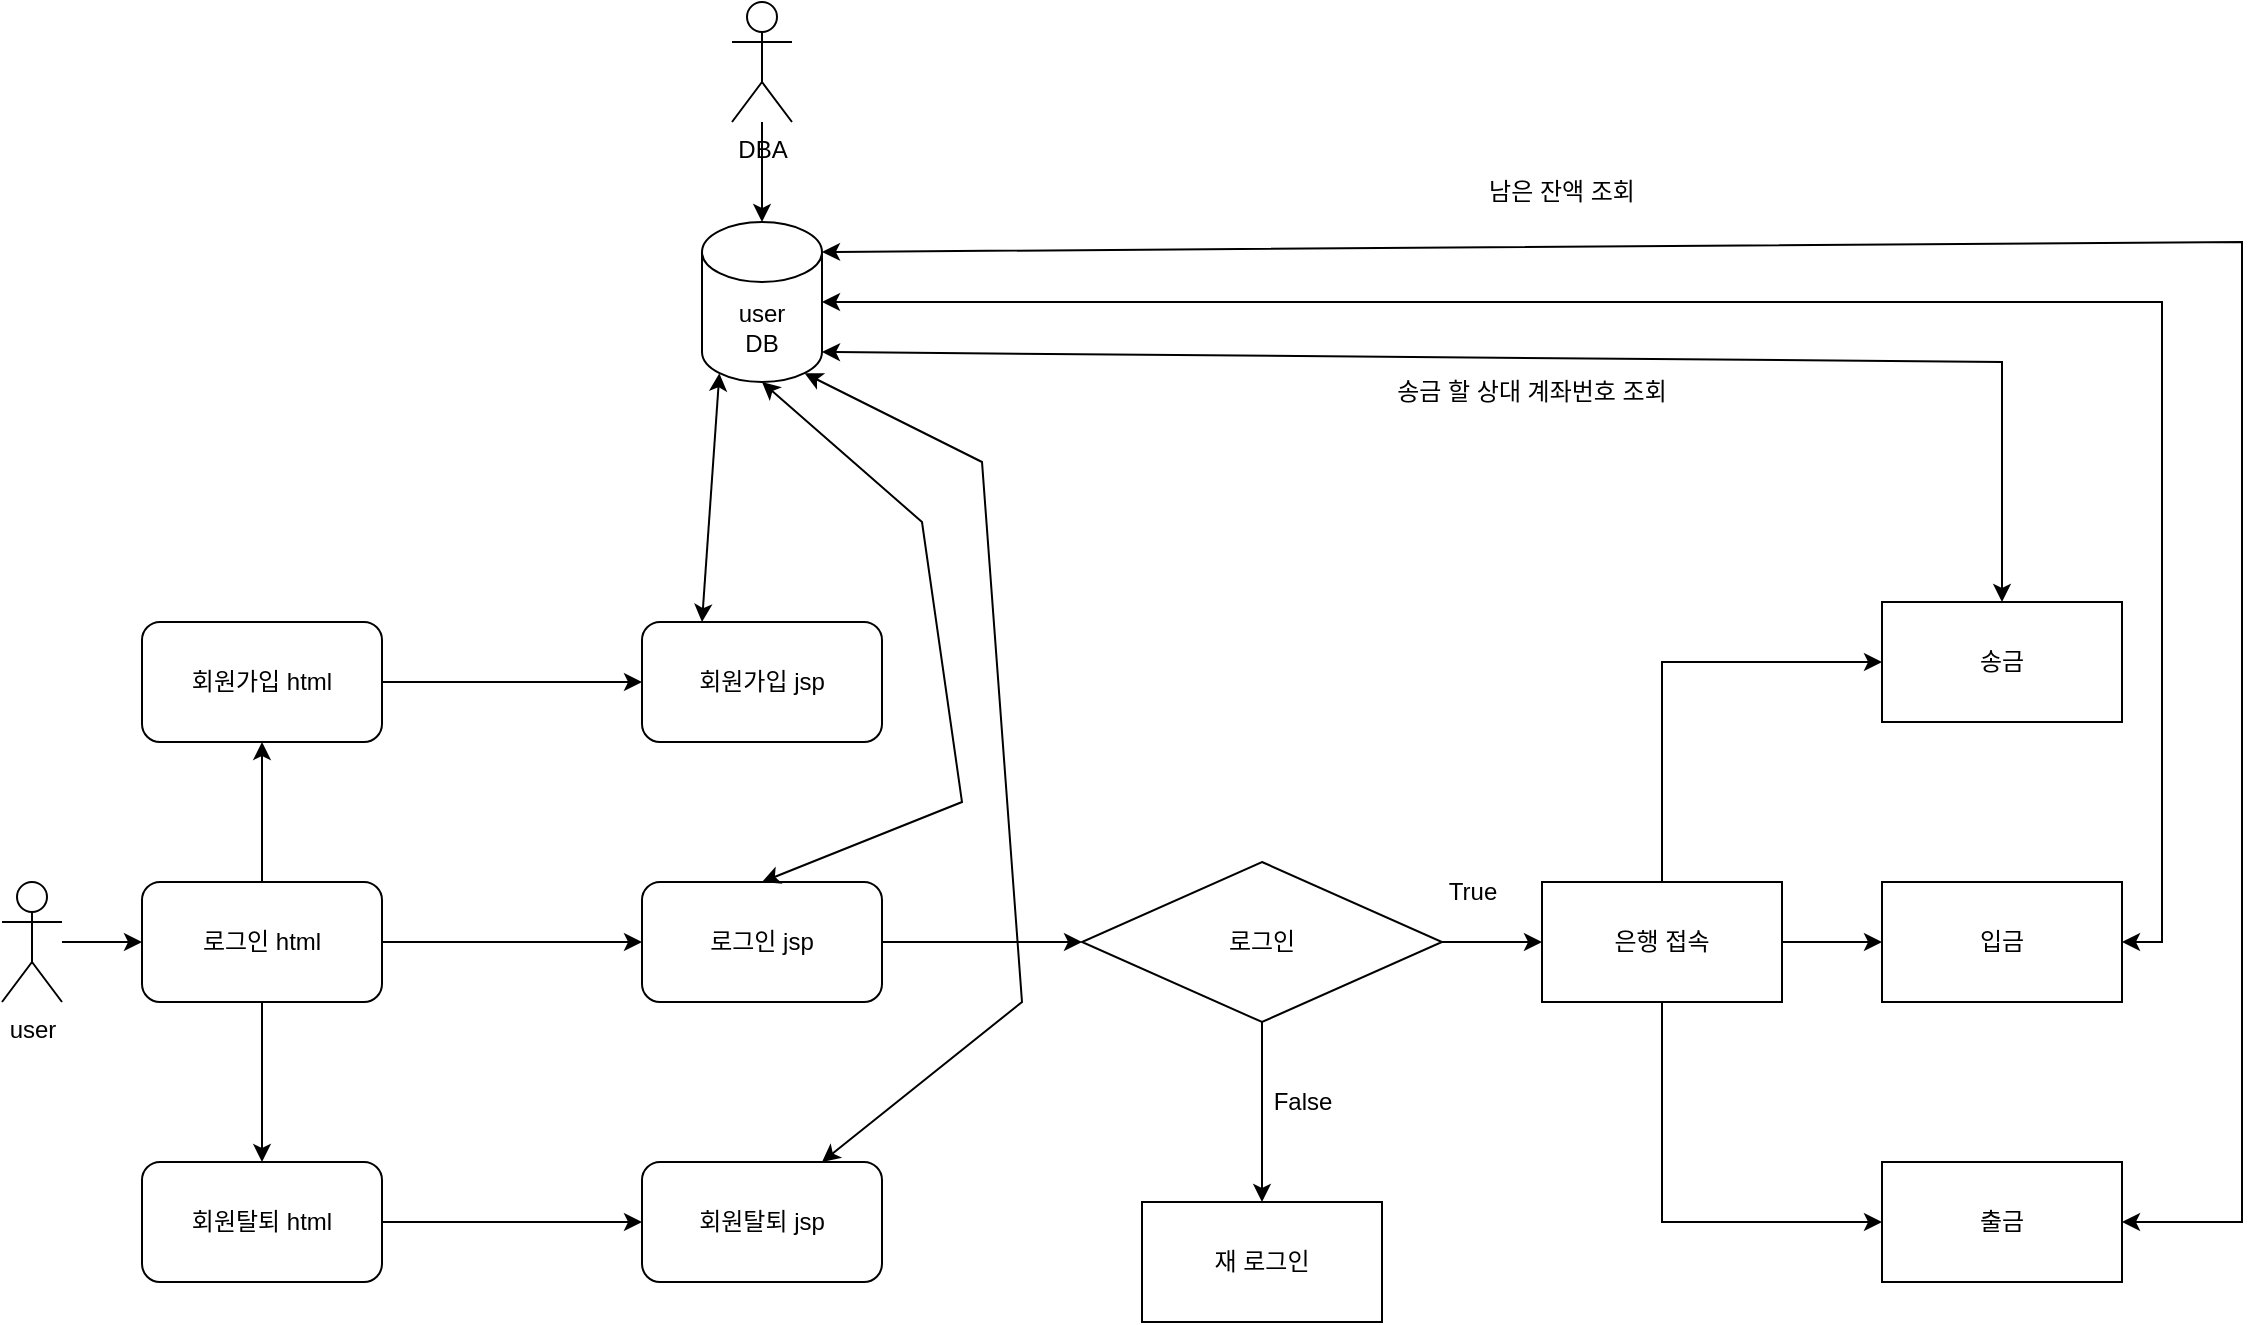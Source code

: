 <mxfile version="20.3.0" type="github">
  <diagram id="prtHgNgQTEPvFCAcTncT" name="Page-1">
    <mxGraphModel dx="415" dy="219" grid="1" gridSize="10" guides="1" tooltips="1" connect="1" arrows="1" fold="1" page="1" pageScale="1" pageWidth="1169" pageHeight="827" math="0" shadow="0">
      <root>
        <mxCell id="0" />
        <mxCell id="1" parent="0" />
        <mxCell id="hJUtPRmmATnRkOim40vj-9" style="edgeStyle=orthogonalEdgeStyle;rounded=0;orthogonalLoop=1;jettySize=auto;html=1;exitX=1;exitY=0.5;exitDx=0;exitDy=0;" edge="1" parent="1" source="hJUtPRmmATnRkOim40vj-2" target="hJUtPRmmATnRkOim40vj-4">
          <mxGeometry relative="1" as="geometry" />
        </mxCell>
        <mxCell id="hJUtPRmmATnRkOim40vj-2" value="회원가입 html" style="rounded=1;whiteSpace=wrap;html=1;" vertex="1" parent="1">
          <mxGeometry x="70" y="330" width="120" height="60" as="geometry" />
        </mxCell>
        <mxCell id="hJUtPRmmATnRkOim40vj-10" style="edgeStyle=orthogonalEdgeStyle;rounded=0;orthogonalLoop=1;jettySize=auto;html=1;exitX=1;exitY=0.5;exitDx=0;exitDy=0;entryX=0;entryY=0.5;entryDx=0;entryDy=0;" edge="1" parent="1" source="hJUtPRmmATnRkOim40vj-3" target="hJUtPRmmATnRkOim40vj-5">
          <mxGeometry relative="1" as="geometry" />
        </mxCell>
        <mxCell id="hJUtPRmmATnRkOim40vj-3" value="회원탈퇴 html" style="rounded=1;whiteSpace=wrap;html=1;" vertex="1" parent="1">
          <mxGeometry x="70" y="600" width="120" height="60" as="geometry" />
        </mxCell>
        <mxCell id="hJUtPRmmATnRkOim40vj-4" value="회원가입 jsp" style="rounded=1;whiteSpace=wrap;html=1;" vertex="1" parent="1">
          <mxGeometry x="320" y="330" width="120" height="60" as="geometry" />
        </mxCell>
        <mxCell id="hJUtPRmmATnRkOim40vj-5" value="회원탈퇴 jsp" style="rounded=1;whiteSpace=wrap;html=1;" vertex="1" parent="1">
          <mxGeometry x="320" y="600" width="120" height="60" as="geometry" />
        </mxCell>
        <mxCell id="hJUtPRmmATnRkOim40vj-28" style="edgeStyle=orthogonalEdgeStyle;rounded=0;orthogonalLoop=1;jettySize=auto;html=1;exitX=1;exitY=0.5;exitDx=0;exitDy=0;entryX=0;entryY=0.5;entryDx=0;entryDy=0;" edge="1" parent="1" source="hJUtPRmmATnRkOim40vj-6" target="hJUtPRmmATnRkOim40vj-27">
          <mxGeometry relative="1" as="geometry" />
        </mxCell>
        <mxCell id="hJUtPRmmATnRkOim40vj-6" value="로그인 jsp" style="rounded=1;whiteSpace=wrap;html=1;" vertex="1" parent="1">
          <mxGeometry x="320" y="460" width="120" height="60" as="geometry" />
        </mxCell>
        <mxCell id="hJUtPRmmATnRkOim40vj-12" style="edgeStyle=orthogonalEdgeStyle;rounded=0;orthogonalLoop=1;jettySize=auto;html=1;exitX=1;exitY=0.5;exitDx=0;exitDy=0;entryX=0;entryY=0.5;entryDx=0;entryDy=0;" edge="1" parent="1" source="hJUtPRmmATnRkOim40vj-11" target="hJUtPRmmATnRkOim40vj-6">
          <mxGeometry relative="1" as="geometry" />
        </mxCell>
        <mxCell id="hJUtPRmmATnRkOim40vj-13" value="" style="edgeStyle=orthogonalEdgeStyle;rounded=0;orthogonalLoop=1;jettySize=auto;html=1;" edge="1" parent="1" source="hJUtPRmmATnRkOim40vj-11" target="hJUtPRmmATnRkOim40vj-2">
          <mxGeometry relative="1" as="geometry" />
        </mxCell>
        <mxCell id="hJUtPRmmATnRkOim40vj-14" value="" style="edgeStyle=orthogonalEdgeStyle;rounded=0;orthogonalLoop=1;jettySize=auto;html=1;" edge="1" parent="1" source="hJUtPRmmATnRkOim40vj-11" target="hJUtPRmmATnRkOim40vj-3">
          <mxGeometry relative="1" as="geometry" />
        </mxCell>
        <mxCell id="hJUtPRmmATnRkOim40vj-11" value="로그인 html" style="rounded=1;whiteSpace=wrap;html=1;" vertex="1" parent="1">
          <mxGeometry x="70" y="460" width="120" height="60" as="geometry" />
        </mxCell>
        <mxCell id="hJUtPRmmATnRkOim40vj-15" value="user&lt;br&gt;DB" style="shape=cylinder3;whiteSpace=wrap;html=1;boundedLbl=1;backgroundOutline=1;size=15;" vertex="1" parent="1">
          <mxGeometry x="350" y="130" width="60" height="80" as="geometry" />
        </mxCell>
        <mxCell id="hJUtPRmmATnRkOim40vj-22" value="" style="endArrow=classic;startArrow=classic;html=1;rounded=0;entryX=0.25;entryY=0;entryDx=0;entryDy=0;exitX=0.145;exitY=1;exitDx=0;exitDy=-4.35;exitPerimeter=0;" edge="1" parent="1" source="hJUtPRmmATnRkOim40vj-15" target="hJUtPRmmATnRkOim40vj-4">
          <mxGeometry width="50" height="50" relative="1" as="geometry">
            <mxPoint x="330" y="430" as="sourcePoint" />
            <mxPoint x="380" y="380" as="targetPoint" />
          </mxGeometry>
        </mxCell>
        <mxCell id="hJUtPRmmATnRkOim40vj-24" value="" style="endArrow=classic;startArrow=classic;html=1;rounded=0;exitX=0.5;exitY=0;exitDx=0;exitDy=0;entryX=0.5;entryY=1;entryDx=0;entryDy=0;entryPerimeter=0;" edge="1" parent="1" source="hJUtPRmmATnRkOim40vj-6" target="hJUtPRmmATnRkOim40vj-15">
          <mxGeometry width="50" height="50" relative="1" as="geometry">
            <mxPoint x="330" y="430" as="sourcePoint" />
            <mxPoint x="380" y="380" as="targetPoint" />
            <Array as="points">
              <mxPoint x="480" y="420" />
              <mxPoint x="460" y="280" />
            </Array>
          </mxGeometry>
        </mxCell>
        <mxCell id="hJUtPRmmATnRkOim40vj-26" value="" style="endArrow=classic;startArrow=classic;html=1;rounded=0;exitX=0.75;exitY=0;exitDx=0;exitDy=0;entryX=0.855;entryY=1;entryDx=0;entryDy=-4.35;entryPerimeter=0;" edge="1" parent="1" source="hJUtPRmmATnRkOim40vj-5" target="hJUtPRmmATnRkOim40vj-15">
          <mxGeometry width="50" height="50" relative="1" as="geometry">
            <mxPoint x="330" y="430" as="sourcePoint" />
            <mxPoint x="380" y="380" as="targetPoint" />
            <Array as="points">
              <mxPoint x="510" y="520" />
              <mxPoint x="490" y="250" />
            </Array>
          </mxGeometry>
        </mxCell>
        <mxCell id="hJUtPRmmATnRkOim40vj-33" value="" style="edgeStyle=orthogonalEdgeStyle;rounded=0;orthogonalLoop=1;jettySize=auto;html=1;" edge="1" parent="1" source="hJUtPRmmATnRkOim40vj-27" target="hJUtPRmmATnRkOim40vj-32">
          <mxGeometry relative="1" as="geometry" />
        </mxCell>
        <mxCell id="hJUtPRmmATnRkOim40vj-35" value="" style="edgeStyle=orthogonalEdgeStyle;rounded=0;orthogonalLoop=1;jettySize=auto;html=1;" edge="1" parent="1" source="hJUtPRmmATnRkOim40vj-27" target="hJUtPRmmATnRkOim40vj-29">
          <mxGeometry relative="1" as="geometry" />
        </mxCell>
        <mxCell id="hJUtPRmmATnRkOim40vj-27" value="로그인" style="rhombus;whiteSpace=wrap;html=1;" vertex="1" parent="1">
          <mxGeometry x="540" y="450" width="180" height="80" as="geometry" />
        </mxCell>
        <mxCell id="hJUtPRmmATnRkOim40vj-40" style="edgeStyle=orthogonalEdgeStyle;rounded=0;orthogonalLoop=1;jettySize=auto;html=1;exitX=0.5;exitY=1;exitDx=0;exitDy=0;entryX=0;entryY=0.5;entryDx=0;entryDy=0;" edge="1" parent="1" source="hJUtPRmmATnRkOim40vj-29" target="hJUtPRmmATnRkOim40vj-39">
          <mxGeometry relative="1" as="geometry" />
        </mxCell>
        <mxCell id="hJUtPRmmATnRkOim40vj-41" style="edgeStyle=orthogonalEdgeStyle;rounded=0;orthogonalLoop=1;jettySize=auto;html=1;exitX=0.5;exitY=0;exitDx=0;exitDy=0;entryX=0;entryY=0.5;entryDx=0;entryDy=0;" edge="1" parent="1" source="hJUtPRmmATnRkOim40vj-29" target="hJUtPRmmATnRkOim40vj-37">
          <mxGeometry relative="1" as="geometry" />
        </mxCell>
        <mxCell id="hJUtPRmmATnRkOim40vj-42" value="" style="edgeStyle=orthogonalEdgeStyle;rounded=0;orthogonalLoop=1;jettySize=auto;html=1;" edge="1" parent="1" source="hJUtPRmmATnRkOim40vj-29" target="hJUtPRmmATnRkOim40vj-38">
          <mxGeometry relative="1" as="geometry" />
        </mxCell>
        <mxCell id="hJUtPRmmATnRkOim40vj-29" value="은행 접속" style="whiteSpace=wrap;html=1;" vertex="1" parent="1">
          <mxGeometry x="770" y="460" width="120" height="60" as="geometry" />
        </mxCell>
        <mxCell id="hJUtPRmmATnRkOim40vj-31" value="True" style="text;html=1;align=center;verticalAlign=middle;resizable=0;points=[];autosize=1;strokeColor=none;fillColor=none;" vertex="1" parent="1">
          <mxGeometry x="710" y="450" width="50" height="30" as="geometry" />
        </mxCell>
        <mxCell id="hJUtPRmmATnRkOim40vj-32" value="재 로그인" style="whiteSpace=wrap;html=1;" vertex="1" parent="1">
          <mxGeometry x="570" y="620" width="120" height="60" as="geometry" />
        </mxCell>
        <mxCell id="hJUtPRmmATnRkOim40vj-34" value="False" style="text;html=1;align=center;verticalAlign=middle;resizable=0;points=[];autosize=1;strokeColor=none;fillColor=none;" vertex="1" parent="1">
          <mxGeometry x="625" y="555" width="50" height="30" as="geometry" />
        </mxCell>
        <mxCell id="hJUtPRmmATnRkOim40vj-37" value="송금" style="rounded=0;whiteSpace=wrap;html=1;" vertex="1" parent="1">
          <mxGeometry x="940" y="320" width="120" height="60" as="geometry" />
        </mxCell>
        <mxCell id="hJUtPRmmATnRkOim40vj-38" value="입금" style="rounded=0;whiteSpace=wrap;html=1;" vertex="1" parent="1">
          <mxGeometry x="940" y="460" width="120" height="60" as="geometry" />
        </mxCell>
        <mxCell id="hJUtPRmmATnRkOim40vj-39" value="출금" style="rounded=0;whiteSpace=wrap;html=1;" vertex="1" parent="1">
          <mxGeometry x="940" y="600" width="120" height="60" as="geometry" />
        </mxCell>
        <mxCell id="hJUtPRmmATnRkOim40vj-43" value="" style="endArrow=classic;startArrow=classic;html=1;rounded=0;exitX=1;exitY=1;exitDx=0;exitDy=-15;exitPerimeter=0;" edge="1" parent="1" source="hJUtPRmmATnRkOim40vj-15">
          <mxGeometry width="50" height="50" relative="1" as="geometry">
            <mxPoint x="620" y="430" as="sourcePoint" />
            <mxPoint x="1000" y="320" as="targetPoint" />
            <Array as="points">
              <mxPoint x="1000" y="200" />
            </Array>
          </mxGeometry>
        </mxCell>
        <mxCell id="hJUtPRmmATnRkOim40vj-45" value="" style="endArrow=classic;startArrow=classic;html=1;rounded=0;entryX=1;entryY=0.5;entryDx=0;entryDy=0;exitX=1;exitY=0.5;exitDx=0;exitDy=0;exitPerimeter=0;" edge="1" parent="1" source="hJUtPRmmATnRkOim40vj-15" target="hJUtPRmmATnRkOim40vj-38">
          <mxGeometry width="50" height="50" relative="1" as="geometry">
            <mxPoint x="620" y="430" as="sourcePoint" />
            <mxPoint x="670" y="380" as="targetPoint" />
            <Array as="points">
              <mxPoint x="1080" y="170" />
              <mxPoint x="1080" y="490" />
            </Array>
          </mxGeometry>
        </mxCell>
        <mxCell id="hJUtPRmmATnRkOim40vj-46" value="" style="endArrow=classic;startArrow=classic;html=1;rounded=0;entryX=1;entryY=0.5;entryDx=0;entryDy=0;exitX=1;exitY=0;exitDx=0;exitDy=15;exitPerimeter=0;" edge="1" parent="1" source="hJUtPRmmATnRkOim40vj-15" target="hJUtPRmmATnRkOim40vj-39">
          <mxGeometry width="50" height="50" relative="1" as="geometry">
            <mxPoint x="620" y="430" as="sourcePoint" />
            <mxPoint x="670" y="380" as="targetPoint" />
            <Array as="points">
              <mxPoint x="1120" y="140" />
              <mxPoint x="1120" y="630" />
            </Array>
          </mxGeometry>
        </mxCell>
        <mxCell id="hJUtPRmmATnRkOim40vj-47" value="송금 할 상대 계좌번호 조회" style="text;html=1;strokeColor=none;fillColor=none;align=center;verticalAlign=middle;whiteSpace=wrap;rounded=0;" vertex="1" parent="1">
          <mxGeometry x="675" y="200" width="180" height="30" as="geometry" />
        </mxCell>
        <mxCell id="hJUtPRmmATnRkOim40vj-50" value="남은 잔액 조회" style="text;html=1;strokeColor=none;fillColor=none;align=center;verticalAlign=middle;whiteSpace=wrap;rounded=0;" vertex="1" parent="1">
          <mxGeometry x="690" y="100" width="180" height="30" as="geometry" />
        </mxCell>
        <mxCell id="hJUtPRmmATnRkOim40vj-55" value="" style="edgeStyle=orthogonalEdgeStyle;rounded=0;orthogonalLoop=1;jettySize=auto;html=1;" edge="1" parent="1" source="hJUtPRmmATnRkOim40vj-54" target="hJUtPRmmATnRkOim40vj-15">
          <mxGeometry relative="1" as="geometry" />
        </mxCell>
        <mxCell id="hJUtPRmmATnRkOim40vj-54" value="DBA" style="shape=umlActor;verticalLabelPosition=bottom;verticalAlign=top;html=1;outlineConnect=0;" vertex="1" parent="1">
          <mxGeometry x="365" y="20" width="30" height="60" as="geometry" />
        </mxCell>
        <mxCell id="hJUtPRmmATnRkOim40vj-57" value="" style="edgeStyle=orthogonalEdgeStyle;rounded=0;orthogonalLoop=1;jettySize=auto;html=1;" edge="1" parent="1" source="hJUtPRmmATnRkOim40vj-56" target="hJUtPRmmATnRkOim40vj-11">
          <mxGeometry relative="1" as="geometry" />
        </mxCell>
        <mxCell id="hJUtPRmmATnRkOim40vj-56" value="user" style="shape=umlActor;verticalLabelPosition=bottom;verticalAlign=top;html=1;outlineConnect=0;" vertex="1" parent="1">
          <mxGeometry y="460" width="30" height="60" as="geometry" />
        </mxCell>
      </root>
    </mxGraphModel>
  </diagram>
</mxfile>
